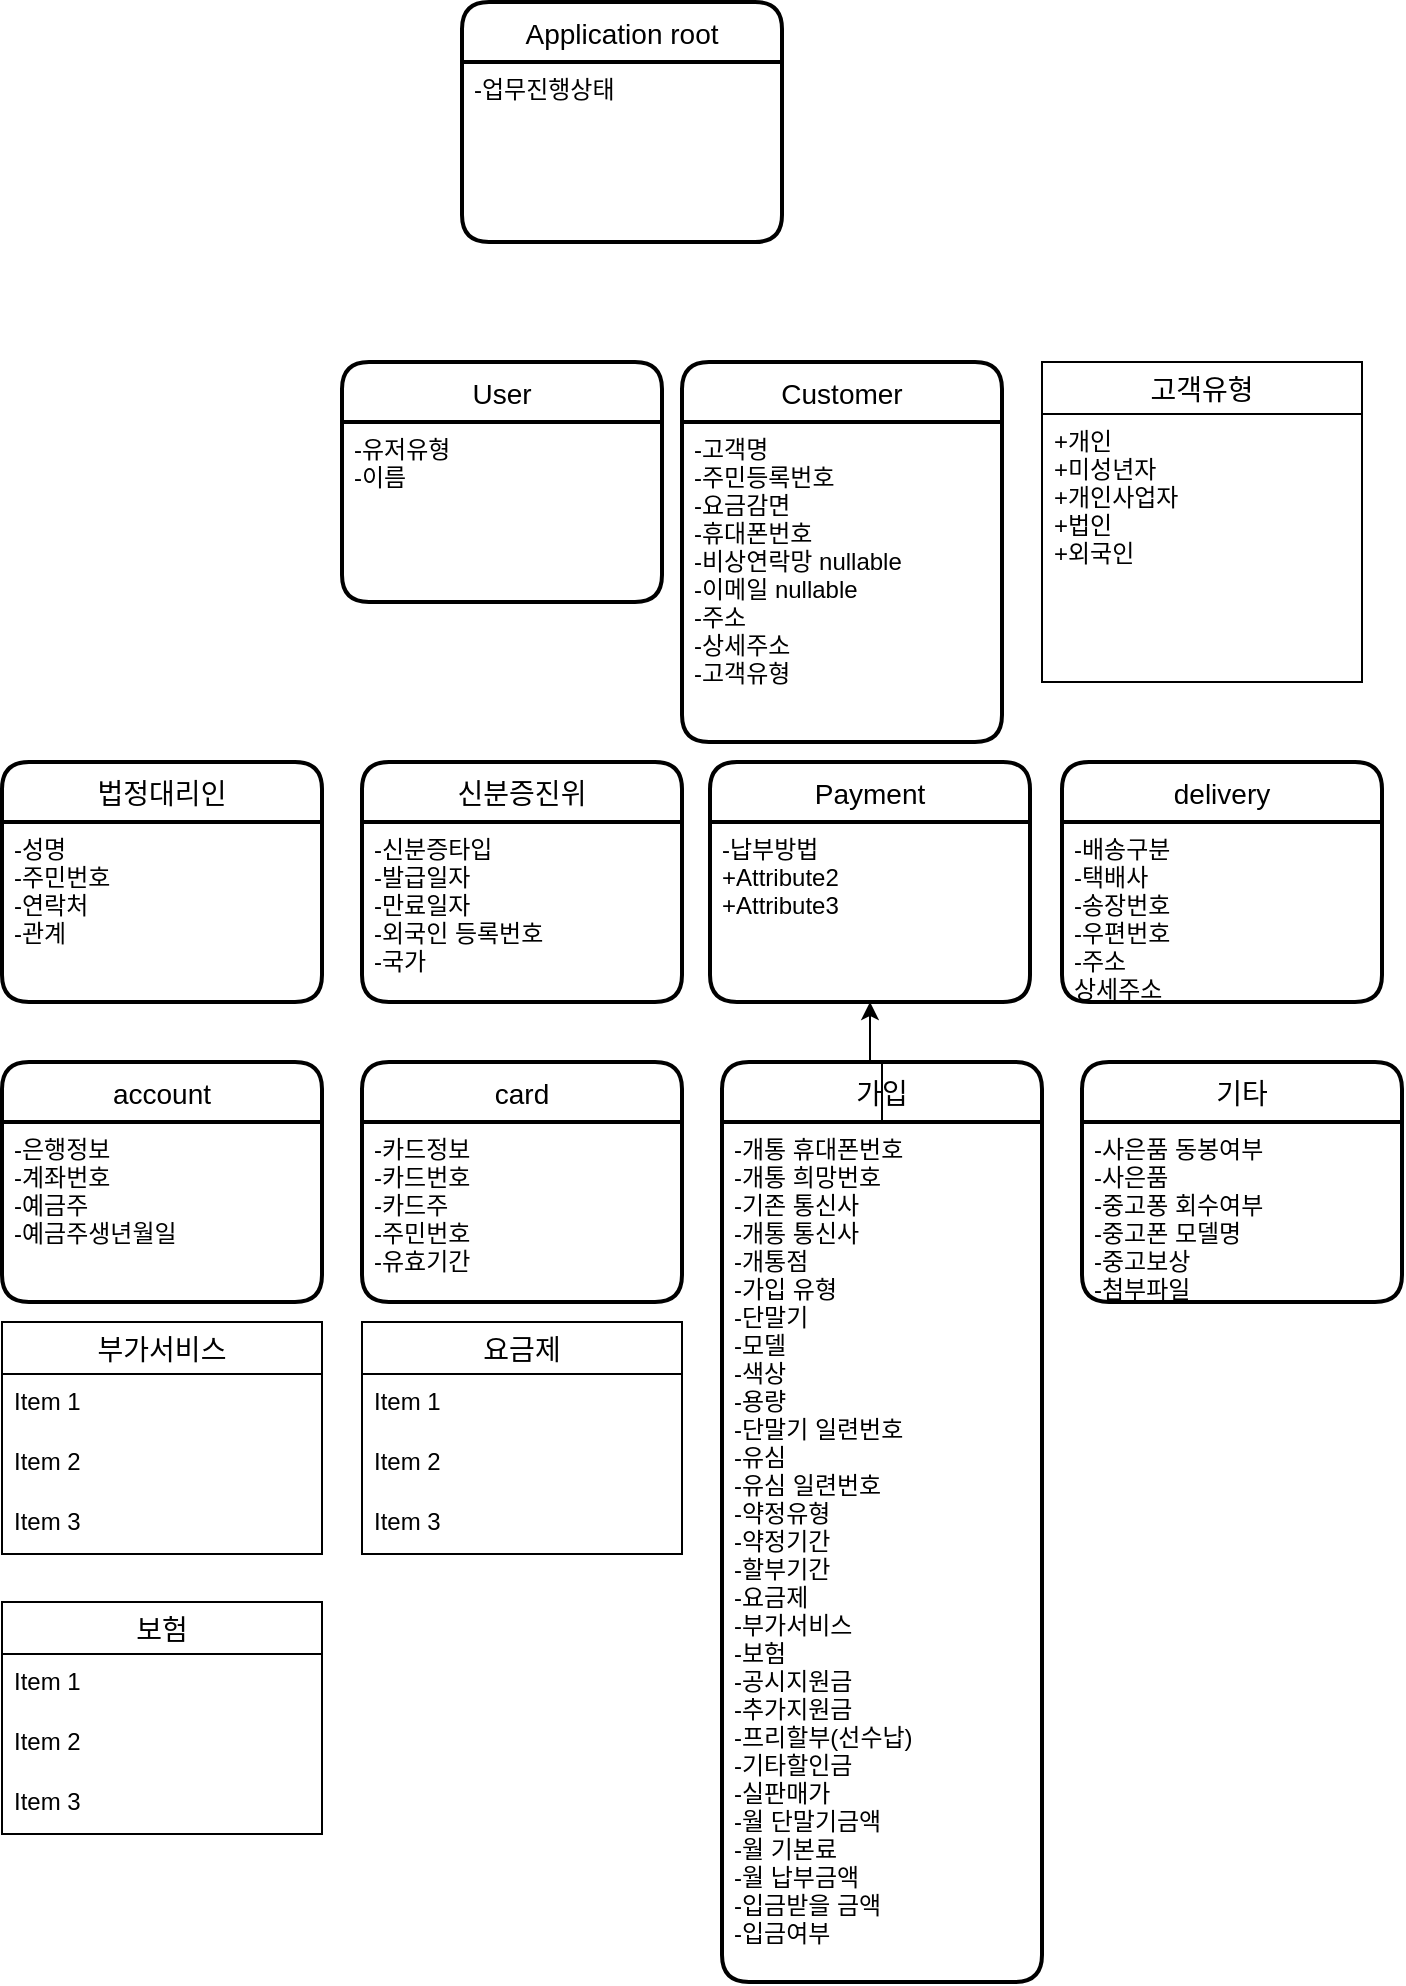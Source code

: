 <mxfile version="14.8.1" type="github">
  <diagram id="GhYvYZBozTd1P3fofjM4" name="Page-1">
    <mxGraphModel dx="1422" dy="1931" grid="1" gridSize="10" guides="1" tooltips="1" connect="1" arrows="1" fold="1" page="1" pageScale="1" pageWidth="827" pageHeight="1169" math="0" shadow="0">
      <root>
        <mxCell id="0" />
        <mxCell id="1" parent="0" />
        <mxCell id="I1sewo5vSoxkKhjDisVo-2" value="User" style="swimlane;childLayout=stackLayout;horizontal=1;startSize=30;horizontalStack=0;rounded=1;fontSize=14;fontStyle=0;strokeWidth=2;resizeParent=0;resizeLast=1;shadow=0;dashed=0;align=center;" vertex="1" parent="1">
          <mxGeometry x="230" width="160" height="120" as="geometry" />
        </mxCell>
        <mxCell id="I1sewo5vSoxkKhjDisVo-3" value="-유저유형&#xa;-이름&#xa;" style="align=left;strokeColor=none;fillColor=none;spacingLeft=4;fontSize=12;verticalAlign=top;resizable=0;rotatable=0;part=1;" vertex="1" parent="I1sewo5vSoxkKhjDisVo-2">
          <mxGeometry y="30" width="160" height="90" as="geometry" />
        </mxCell>
        <mxCell id="I1sewo5vSoxkKhjDisVo-5" value="Application root" style="swimlane;childLayout=stackLayout;horizontal=1;startSize=30;horizontalStack=0;rounded=1;fontSize=14;fontStyle=0;strokeWidth=2;resizeParent=0;resizeLast=1;shadow=0;dashed=0;align=center;" vertex="1" parent="1">
          <mxGeometry x="290" y="-180" width="160" height="120" as="geometry" />
        </mxCell>
        <mxCell id="I1sewo5vSoxkKhjDisVo-6" value="-업무진행상태&#xa;&#xa;" style="align=left;strokeColor=none;fillColor=none;spacingLeft=4;fontSize=12;verticalAlign=top;resizable=0;rotatable=0;part=1;" vertex="1" parent="I1sewo5vSoxkKhjDisVo-5">
          <mxGeometry y="30" width="160" height="90" as="geometry" />
        </mxCell>
        <mxCell id="I1sewo5vSoxkKhjDisVo-7" value="Customer" style="swimlane;childLayout=stackLayout;horizontal=1;startSize=30;horizontalStack=0;rounded=1;fontSize=14;fontStyle=0;strokeWidth=2;resizeParent=0;resizeLast=1;shadow=0;dashed=0;align=center;" vertex="1" parent="1">
          <mxGeometry x="400" width="160" height="190" as="geometry" />
        </mxCell>
        <mxCell id="I1sewo5vSoxkKhjDisVo-8" value="-고객명&#xa;-주민등록번호&#xa;-요금감면&#xa;-휴대폰번호&#xa;-비상연락망 nullable&#xa;-이메일 nullable&#xa;-주소&#xa;-상세주소&#xa;-고객유형" style="align=left;strokeColor=none;fillColor=none;spacingLeft=4;fontSize=12;verticalAlign=top;resizable=0;rotatable=0;part=1;" vertex="1" parent="I1sewo5vSoxkKhjDisVo-7">
          <mxGeometry y="30" width="160" height="160" as="geometry" />
        </mxCell>
        <mxCell id="I1sewo5vSoxkKhjDisVo-11" value="고객유형" style="swimlane;fontStyle=0;childLayout=stackLayout;horizontal=1;startSize=26;horizontalStack=0;resizeParent=1;resizeParentMax=0;resizeLast=0;collapsible=1;marginBottom=0;align=center;fontSize=14;" vertex="1" parent="1">
          <mxGeometry x="580" width="160" height="160" as="geometry" />
        </mxCell>
        <mxCell id="I1sewo5vSoxkKhjDisVo-12" value="+개인&#xa;+미성년자&#xa;+개인사업자&#xa;+법인&#xa;+외국인" style="text;strokeColor=none;fillColor=none;spacingLeft=4;spacingRight=4;overflow=hidden;rotatable=0;points=[[0,0.5],[1,0.5]];portConstraint=eastwest;fontSize=12;" vertex="1" parent="I1sewo5vSoxkKhjDisVo-11">
          <mxGeometry y="26" width="160" height="134" as="geometry" />
        </mxCell>
        <mxCell id="I1sewo5vSoxkKhjDisVo-15" value="법정대리인" style="swimlane;childLayout=stackLayout;horizontal=1;startSize=30;horizontalStack=0;rounded=1;fontSize=14;fontStyle=0;strokeWidth=2;resizeParent=0;resizeLast=1;shadow=0;dashed=0;align=center;" vertex="1" parent="1">
          <mxGeometry x="60" y="200" width="160" height="120" as="geometry" />
        </mxCell>
        <mxCell id="I1sewo5vSoxkKhjDisVo-16" value="-성명&#xa;-주민번호&#xa;-연락처&#xa;-관계" style="align=left;strokeColor=none;fillColor=none;spacingLeft=4;fontSize=12;verticalAlign=top;resizable=0;rotatable=0;part=1;" vertex="1" parent="I1sewo5vSoxkKhjDisVo-15">
          <mxGeometry y="30" width="160" height="90" as="geometry" />
        </mxCell>
        <mxCell id="I1sewo5vSoxkKhjDisVo-18" value="신분증진위" style="swimlane;childLayout=stackLayout;horizontal=1;startSize=30;horizontalStack=0;rounded=1;fontSize=14;fontStyle=0;strokeWidth=2;resizeParent=0;resizeLast=1;shadow=0;dashed=0;align=center;" vertex="1" parent="1">
          <mxGeometry x="240" y="200" width="160" height="120" as="geometry" />
        </mxCell>
        <mxCell id="I1sewo5vSoxkKhjDisVo-19" value="-신분증타입&#xa;-발급일자&#xa;-만료일자&#xa;-외국인 등록번호&#xa;-국가" style="align=left;strokeColor=none;fillColor=none;spacingLeft=4;fontSize=12;verticalAlign=top;resizable=0;rotatable=0;part=1;" vertex="1" parent="I1sewo5vSoxkKhjDisVo-18">
          <mxGeometry y="30" width="160" height="90" as="geometry" />
        </mxCell>
        <mxCell id="I1sewo5vSoxkKhjDisVo-20" value="Payment" style="swimlane;childLayout=stackLayout;horizontal=1;startSize=30;horizontalStack=0;rounded=1;fontSize=14;fontStyle=0;strokeWidth=2;resizeParent=0;resizeLast=1;shadow=0;dashed=0;align=center;" vertex="1" parent="1">
          <mxGeometry x="414" y="200" width="160" height="120" as="geometry" />
        </mxCell>
        <mxCell id="I1sewo5vSoxkKhjDisVo-21" value="-납부방법&#xa;+Attribute2&#xa;+Attribute3" style="align=left;strokeColor=none;fillColor=none;spacingLeft=4;fontSize=12;verticalAlign=top;resizable=0;rotatable=0;part=1;" vertex="1" parent="I1sewo5vSoxkKhjDisVo-20">
          <mxGeometry y="30" width="160" height="90" as="geometry" />
        </mxCell>
        <mxCell id="I1sewo5vSoxkKhjDisVo-22" value="account" style="swimlane;childLayout=stackLayout;horizontal=1;startSize=30;horizontalStack=0;rounded=1;fontSize=14;fontStyle=0;strokeWidth=2;resizeParent=0;resizeLast=1;shadow=0;dashed=0;align=center;" vertex="1" parent="1">
          <mxGeometry x="60" y="350" width="160" height="120" as="geometry" />
        </mxCell>
        <mxCell id="I1sewo5vSoxkKhjDisVo-23" value="-은행정보&#xa;-계좌번호&#xa;-예금주&#xa;-예금주생년월일" style="align=left;strokeColor=none;fillColor=none;spacingLeft=4;fontSize=12;verticalAlign=top;resizable=0;rotatable=0;part=1;" vertex="1" parent="I1sewo5vSoxkKhjDisVo-22">
          <mxGeometry y="30" width="160" height="90" as="geometry" />
        </mxCell>
        <mxCell id="I1sewo5vSoxkKhjDisVo-24" value="card" style="swimlane;childLayout=stackLayout;horizontal=1;startSize=30;horizontalStack=0;rounded=1;fontSize=14;fontStyle=0;strokeWidth=2;resizeParent=0;resizeLast=1;shadow=0;dashed=0;align=center;" vertex="1" parent="1">
          <mxGeometry x="240" y="350" width="160" height="120" as="geometry" />
        </mxCell>
        <mxCell id="I1sewo5vSoxkKhjDisVo-25" value="-카드정보&#xa;-카드번호&#xa;-카드주&#xa;-주민번호&#xa;-유효기간" style="align=left;strokeColor=none;fillColor=none;spacingLeft=4;fontSize=12;verticalAlign=top;resizable=0;rotatable=0;part=1;" vertex="1" parent="I1sewo5vSoxkKhjDisVo-24">
          <mxGeometry y="30" width="160" height="90" as="geometry" />
        </mxCell>
        <mxCell id="I1sewo5vSoxkKhjDisVo-26" value="가입" style="swimlane;childLayout=stackLayout;horizontal=1;startSize=30;horizontalStack=0;rounded=1;fontSize=14;fontStyle=0;strokeWidth=2;resizeParent=0;resizeLast=1;shadow=0;dashed=0;align=center;" vertex="1" parent="1">
          <mxGeometry x="420" y="350" width="160" height="460" as="geometry" />
        </mxCell>
        <mxCell id="I1sewo5vSoxkKhjDisVo-27" value="-개통 휴대폰번호&#xa;-개통 희망번호&#xa;-기존 통신사&#xa;-개통 통신사&#xa;-개통점&#xa;-가입 유형&#xa;-단말기&#xa;-모델&#xa;-색상&#xa;-용량&#xa;-단말기 일련번호&#xa;-유심&#xa;-유심 일련번호&#xa;-약정유형&#xa;-약정기간&#xa;-할부기간&#xa;-요금제&#xa;-부가서비스&#xa;-보험&#xa;-공시지원금&#xa;-추가지원금&#xa;-프리할부(선수납)&#xa;-기타할인금&#xa;-실판매가&#xa;-월 단말기금액&#xa;-월 기본료&#xa;-월 납부금액&#xa;-입금받을 금액&#xa;-입금여부&#xa;" style="align=left;strokeColor=none;fillColor=none;spacingLeft=4;fontSize=12;verticalAlign=top;resizable=0;rotatable=0;part=1;" vertex="1" parent="I1sewo5vSoxkKhjDisVo-26">
          <mxGeometry y="30" width="160" height="430" as="geometry" />
        </mxCell>
        <mxCell id="I1sewo5vSoxkKhjDisVo-28" value="" style="edgeStyle=orthogonalEdgeStyle;rounded=0;orthogonalLoop=1;jettySize=auto;html=1;" edge="1" parent="1" source="I1sewo5vSoxkKhjDisVo-27" target="I1sewo5vSoxkKhjDisVo-21">
          <mxGeometry relative="1" as="geometry" />
        </mxCell>
        <mxCell id="I1sewo5vSoxkKhjDisVo-30" value="delivery" style="swimlane;childLayout=stackLayout;horizontal=1;startSize=30;horizontalStack=0;rounded=1;fontSize=14;fontStyle=0;strokeWidth=2;resizeParent=0;resizeLast=1;shadow=0;dashed=0;align=center;" vertex="1" parent="1">
          <mxGeometry x="590" y="200" width="160" height="120" as="geometry" />
        </mxCell>
        <mxCell id="I1sewo5vSoxkKhjDisVo-31" value="-배송구분&#xa;-택배사&#xa;-송장번호&#xa;-우편번호&#xa;-주소&#xa;상세주소" style="align=left;strokeColor=none;fillColor=none;spacingLeft=4;fontSize=12;verticalAlign=top;resizable=0;rotatable=0;part=1;" vertex="1" parent="I1sewo5vSoxkKhjDisVo-30">
          <mxGeometry y="30" width="160" height="90" as="geometry" />
        </mxCell>
        <mxCell id="I1sewo5vSoxkKhjDisVo-32" value="기타" style="swimlane;childLayout=stackLayout;horizontal=1;startSize=30;horizontalStack=0;rounded=1;fontSize=14;fontStyle=0;strokeWidth=2;resizeParent=0;resizeLast=1;shadow=0;dashed=0;align=center;" vertex="1" parent="1">
          <mxGeometry x="600" y="350" width="160" height="120" as="geometry" />
        </mxCell>
        <mxCell id="I1sewo5vSoxkKhjDisVo-33" value="-사은품 동봉여부&#xa;-사은품&#xa;-중고퐁 회수여부&#xa;-중고폰 모델명&#xa;-중고보상 &#xa;-첨부파일" style="align=left;strokeColor=none;fillColor=none;spacingLeft=4;fontSize=12;verticalAlign=top;resizable=0;rotatable=0;part=1;" vertex="1" parent="I1sewo5vSoxkKhjDisVo-32">
          <mxGeometry y="30" width="160" height="90" as="geometry" />
        </mxCell>
        <mxCell id="I1sewo5vSoxkKhjDisVo-36" value="부가서비스" style="swimlane;fontStyle=0;childLayout=stackLayout;horizontal=1;startSize=26;horizontalStack=0;resizeParent=1;resizeParentMax=0;resizeLast=0;collapsible=1;marginBottom=0;align=center;fontSize=14;" vertex="1" parent="1">
          <mxGeometry x="60" y="480" width="160" height="116" as="geometry" />
        </mxCell>
        <mxCell id="I1sewo5vSoxkKhjDisVo-37" value="Item 1" style="text;strokeColor=none;fillColor=none;spacingLeft=4;spacingRight=4;overflow=hidden;rotatable=0;points=[[0,0.5],[1,0.5]];portConstraint=eastwest;fontSize=12;" vertex="1" parent="I1sewo5vSoxkKhjDisVo-36">
          <mxGeometry y="26" width="160" height="30" as="geometry" />
        </mxCell>
        <mxCell id="I1sewo5vSoxkKhjDisVo-38" value="Item 2" style="text;strokeColor=none;fillColor=none;spacingLeft=4;spacingRight=4;overflow=hidden;rotatable=0;points=[[0,0.5],[1,0.5]];portConstraint=eastwest;fontSize=12;" vertex="1" parent="I1sewo5vSoxkKhjDisVo-36">
          <mxGeometry y="56" width="160" height="30" as="geometry" />
        </mxCell>
        <mxCell id="I1sewo5vSoxkKhjDisVo-39" value="Item 3" style="text;strokeColor=none;fillColor=none;spacingLeft=4;spacingRight=4;overflow=hidden;rotatable=0;points=[[0,0.5],[1,0.5]];portConstraint=eastwest;fontSize=12;" vertex="1" parent="I1sewo5vSoxkKhjDisVo-36">
          <mxGeometry y="86" width="160" height="30" as="geometry" />
        </mxCell>
        <mxCell id="I1sewo5vSoxkKhjDisVo-40" value="요금제" style="swimlane;fontStyle=0;childLayout=stackLayout;horizontal=1;startSize=26;horizontalStack=0;resizeParent=1;resizeParentMax=0;resizeLast=0;collapsible=1;marginBottom=0;align=center;fontSize=14;" vertex="1" parent="1">
          <mxGeometry x="240" y="480" width="160" height="116" as="geometry" />
        </mxCell>
        <mxCell id="I1sewo5vSoxkKhjDisVo-41" value="Item 1" style="text;strokeColor=none;fillColor=none;spacingLeft=4;spacingRight=4;overflow=hidden;rotatable=0;points=[[0,0.5],[1,0.5]];portConstraint=eastwest;fontSize=12;" vertex="1" parent="I1sewo5vSoxkKhjDisVo-40">
          <mxGeometry y="26" width="160" height="30" as="geometry" />
        </mxCell>
        <mxCell id="I1sewo5vSoxkKhjDisVo-42" value="Item 2" style="text;strokeColor=none;fillColor=none;spacingLeft=4;spacingRight=4;overflow=hidden;rotatable=0;points=[[0,0.5],[1,0.5]];portConstraint=eastwest;fontSize=12;" vertex="1" parent="I1sewo5vSoxkKhjDisVo-40">
          <mxGeometry y="56" width="160" height="30" as="geometry" />
        </mxCell>
        <mxCell id="I1sewo5vSoxkKhjDisVo-43" value="Item 3" style="text;strokeColor=none;fillColor=none;spacingLeft=4;spacingRight=4;overflow=hidden;rotatable=0;points=[[0,0.5],[1,0.5]];portConstraint=eastwest;fontSize=12;" vertex="1" parent="I1sewo5vSoxkKhjDisVo-40">
          <mxGeometry y="86" width="160" height="30" as="geometry" />
        </mxCell>
        <mxCell id="I1sewo5vSoxkKhjDisVo-44" value="보험" style="swimlane;fontStyle=0;childLayout=stackLayout;horizontal=1;startSize=26;horizontalStack=0;resizeParent=1;resizeParentMax=0;resizeLast=0;collapsible=1;marginBottom=0;align=center;fontSize=14;" vertex="1" parent="1">
          <mxGeometry x="60" y="620" width="160" height="116" as="geometry" />
        </mxCell>
        <mxCell id="I1sewo5vSoxkKhjDisVo-45" value="Item 1" style="text;strokeColor=none;fillColor=none;spacingLeft=4;spacingRight=4;overflow=hidden;rotatable=0;points=[[0,0.5],[1,0.5]];portConstraint=eastwest;fontSize=12;" vertex="1" parent="I1sewo5vSoxkKhjDisVo-44">
          <mxGeometry y="26" width="160" height="30" as="geometry" />
        </mxCell>
        <mxCell id="I1sewo5vSoxkKhjDisVo-46" value="Item 2" style="text;strokeColor=none;fillColor=none;spacingLeft=4;spacingRight=4;overflow=hidden;rotatable=0;points=[[0,0.5],[1,0.5]];portConstraint=eastwest;fontSize=12;" vertex="1" parent="I1sewo5vSoxkKhjDisVo-44">
          <mxGeometry y="56" width="160" height="30" as="geometry" />
        </mxCell>
        <mxCell id="I1sewo5vSoxkKhjDisVo-47" value="Item 3" style="text;strokeColor=none;fillColor=none;spacingLeft=4;spacingRight=4;overflow=hidden;rotatable=0;points=[[0,0.5],[1,0.5]];portConstraint=eastwest;fontSize=12;" vertex="1" parent="I1sewo5vSoxkKhjDisVo-44">
          <mxGeometry y="86" width="160" height="30" as="geometry" />
        </mxCell>
      </root>
    </mxGraphModel>
  </diagram>
</mxfile>
